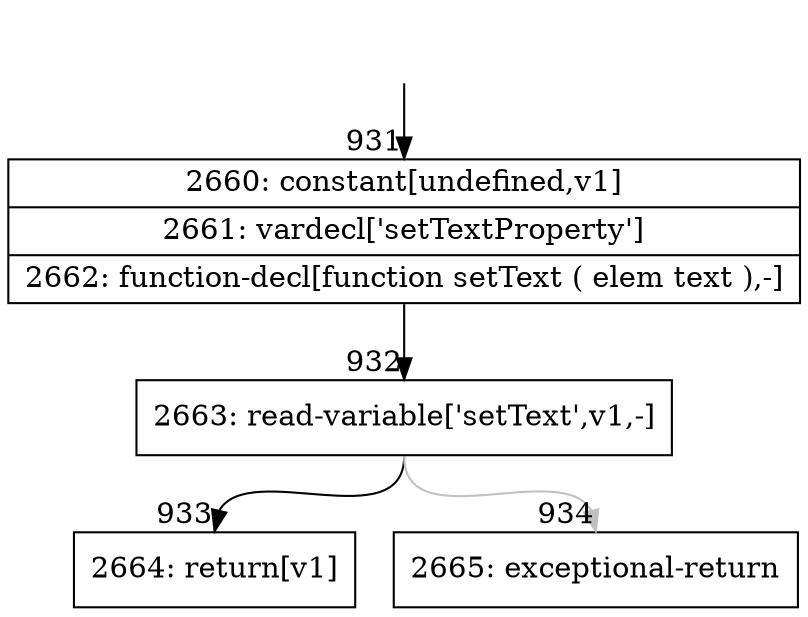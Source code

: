 digraph {
rankdir="TD"
BB_entry85[shape=none,label=""];
BB_entry85 -> BB931 [tailport=s, headport=n, headlabel="    931"]
BB931 [shape=record label="{2660: constant[undefined,v1]|2661: vardecl['setTextProperty']|2662: function-decl[function setText ( elem text ),-]}" ] 
BB931 -> BB932 [tailport=s, headport=n, headlabel="      932"]
BB932 [shape=record label="{2663: read-variable['setText',v1,-]}" ] 
BB932 -> BB933 [tailport=s, headport=n, headlabel="      933"]
BB932 -> BB934 [tailport=s, headport=n, color=gray, headlabel="      934"]
BB933 [shape=record label="{2664: return[v1]}" ] 
BB934 [shape=record label="{2665: exceptional-return}" ] 
//#$~ 1332
}
